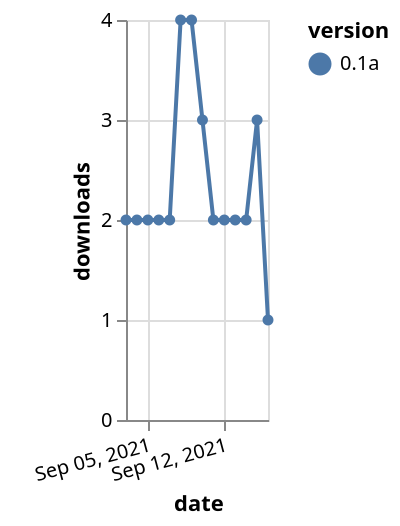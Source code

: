 {"$schema": "https://vega.github.io/schema/vega-lite/v5.json", "description": "A simple bar chart with embedded data.", "data": {"values": [{"date": "2021-09-03", "total": 467, "delta": 2, "version": "0.1a"}, {"date": "2021-09-04", "total": 469, "delta": 2, "version": "0.1a"}, {"date": "2021-09-05", "total": 471, "delta": 2, "version": "0.1a"}, {"date": "2021-09-06", "total": 473, "delta": 2, "version": "0.1a"}, {"date": "2021-09-07", "total": 475, "delta": 2, "version": "0.1a"}, {"date": "2021-09-08", "total": 479, "delta": 4, "version": "0.1a"}, {"date": "2021-09-09", "total": 483, "delta": 4, "version": "0.1a"}, {"date": "2021-09-10", "total": 486, "delta": 3, "version": "0.1a"}, {"date": "2021-09-11", "total": 488, "delta": 2, "version": "0.1a"}, {"date": "2021-09-12", "total": 490, "delta": 2, "version": "0.1a"}, {"date": "2021-09-13", "total": 492, "delta": 2, "version": "0.1a"}, {"date": "2021-09-14", "total": 494, "delta": 2, "version": "0.1a"}, {"date": "2021-09-15", "total": 497, "delta": 3, "version": "0.1a"}, {"date": "2021-09-16", "total": 498, "delta": 1, "version": "0.1a"}]}, "width": "container", "mark": {"type": "line", "point": {"filled": true}}, "encoding": {"x": {"field": "date", "type": "temporal", "timeUnit": "yearmonthdate", "title": "date", "axis": {"labelAngle": -15}}, "y": {"field": "delta", "type": "quantitative", "title": "downloads"}, "color": {"field": "version", "type": "nominal"}, "tooltip": {"field": "delta"}}}